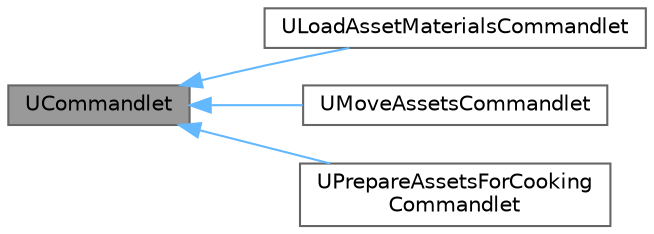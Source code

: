digraph "UCommandlet"
{
 // INTERACTIVE_SVG=YES
 // LATEX_PDF_SIZE
  bgcolor="transparent";
  edge [fontname=Helvetica,fontsize=10,labelfontname=Helvetica,labelfontsize=10];
  node [fontname=Helvetica,fontsize=10,shape=box,height=0.2,width=0.4];
  rankdir="LR";
  Node1 [id="Node000001",label="UCommandlet",height=0.2,width=0.4,color="gray40", fillcolor="grey60", style="filled", fontcolor="black",tooltip=" "];
  Node1 -> Node2 [id="edge1_Node000001_Node000002",dir="back",color="steelblue1",style="solid",tooltip=" "];
  Node2 [id="Node000002",label="ULoadAssetMaterialsCommandlet",height=0.2,width=0.4,color="gray40", fillcolor="white", style="filled",URL="$d9/de2/classULoadAssetMaterialsCommandlet.html",tooltip=" "];
  Node1 -> Node3 [id="edge2_Node000001_Node000003",dir="back",color="steelblue1",style="solid",tooltip=" "];
  Node3 [id="Node000003",label="UMoveAssetsCommandlet",height=0.2,width=0.4,color="gray40", fillcolor="white", style="filled",URL="$dc/dc1/classUMoveAssetsCommandlet.html",tooltip=" "];
  Node1 -> Node4 [id="edge3_Node000001_Node000004",dir="back",color="steelblue1",style="solid",tooltip=" "];
  Node4 [id="Node000004",label="UPrepareAssetsForCooking\lCommandlet",height=0.2,width=0.4,color="gray40", fillcolor="white", style="filled",URL="$df/dbd/classUPrepareAssetsForCookingCommandlet.html",tooltip=" "];
}
